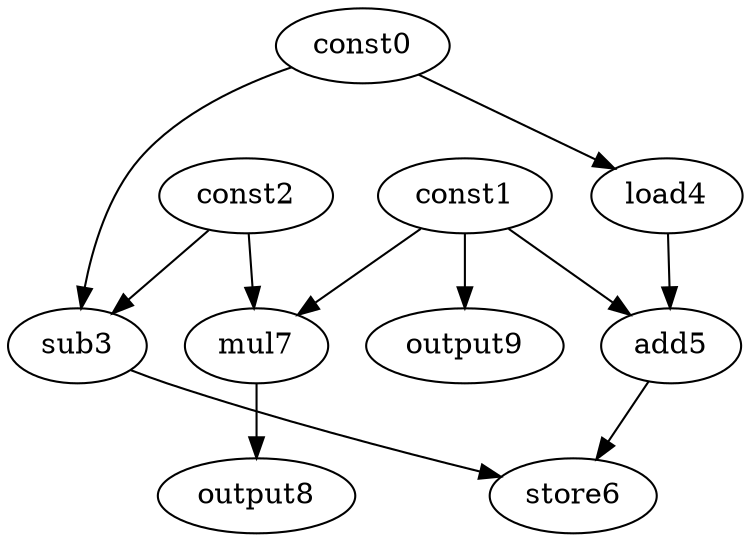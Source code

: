 digraph G { 
const0[opcode=const]; 
const1[opcode=const]; 
const2[opcode=const]; 
sub3[opcode=sub]; 
load4[opcode=load]; 
add5[opcode=add]; 
store6[opcode=store]; 
mul7[opcode=mul]; 
output8[opcode=output]; 
output9[opcode=output]; 
const0->sub3[operand=0];
const2->sub3[operand=1];
const0->load4[operand=0];
const1->mul7[operand=0];
const2->mul7[operand=1];
const1->output9[operand=0];
const1->add5[operand=0];
load4->add5[operand=1];
mul7->output8[operand=0];
sub3->store6[operand=0];
add5->store6[operand=1];
}
